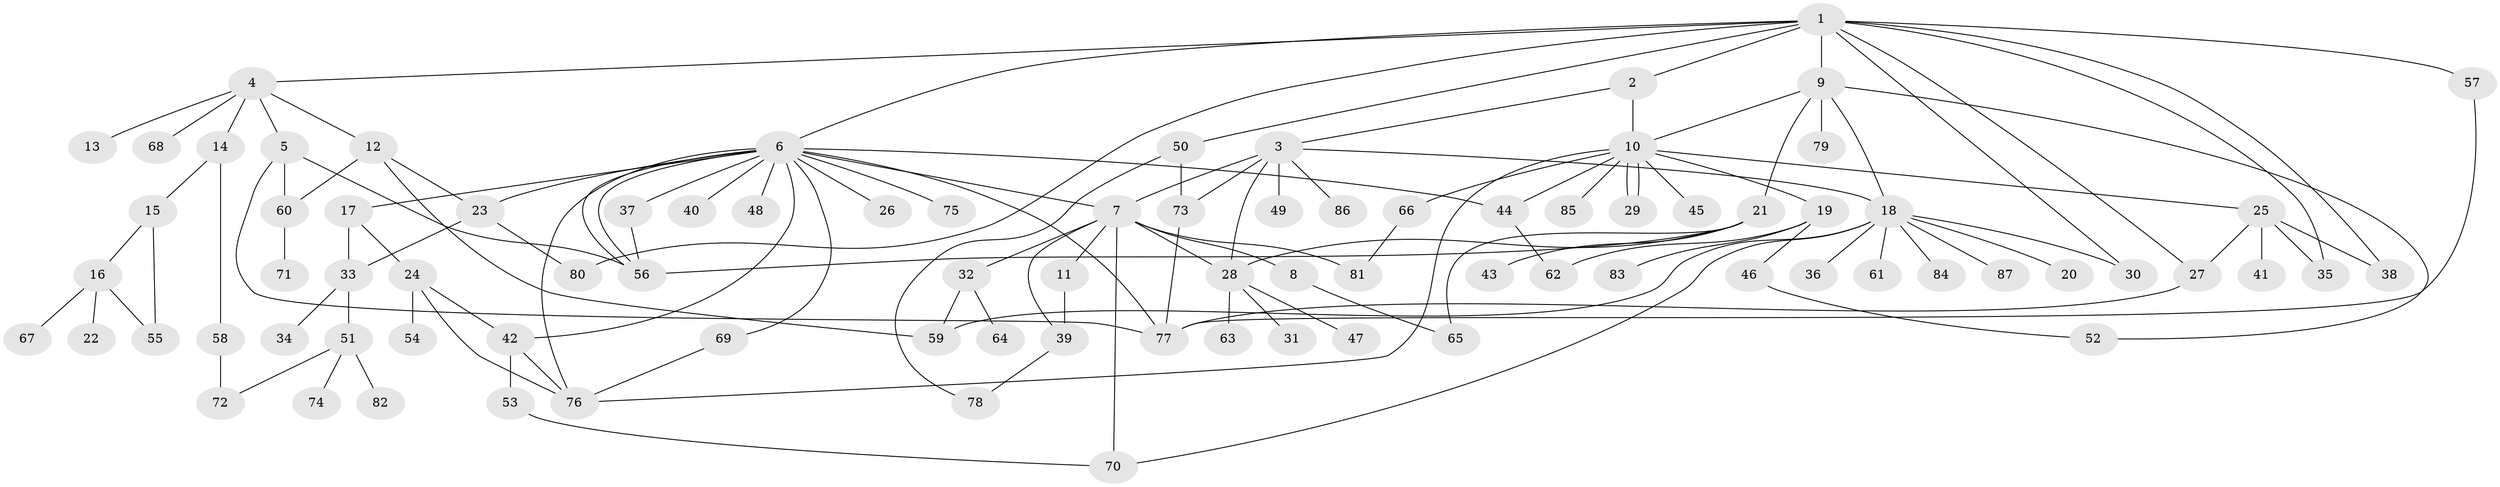 // coarse degree distribution, {15: 0.01639344262295082, 3: 0.16393442622950818, 6: 0.03278688524590164, 5: 0.08196721311475409, 4: 0.09836065573770492, 12: 0.03278688524590164, 9: 0.03278688524590164, 2: 0.18032786885245902, 1: 0.36065573770491804}
// Generated by graph-tools (version 1.1) at 2025/52/02/27/25 19:52:01]
// undirected, 87 vertices, 127 edges
graph export_dot {
graph [start="1"]
  node [color=gray90,style=filled];
  1;
  2;
  3;
  4;
  5;
  6;
  7;
  8;
  9;
  10;
  11;
  12;
  13;
  14;
  15;
  16;
  17;
  18;
  19;
  20;
  21;
  22;
  23;
  24;
  25;
  26;
  27;
  28;
  29;
  30;
  31;
  32;
  33;
  34;
  35;
  36;
  37;
  38;
  39;
  40;
  41;
  42;
  43;
  44;
  45;
  46;
  47;
  48;
  49;
  50;
  51;
  52;
  53;
  54;
  55;
  56;
  57;
  58;
  59;
  60;
  61;
  62;
  63;
  64;
  65;
  66;
  67;
  68;
  69;
  70;
  71;
  72;
  73;
  74;
  75;
  76;
  77;
  78;
  79;
  80;
  81;
  82;
  83;
  84;
  85;
  86;
  87;
  1 -- 2;
  1 -- 4;
  1 -- 6;
  1 -- 9;
  1 -- 27;
  1 -- 30;
  1 -- 35;
  1 -- 38;
  1 -- 50;
  1 -- 57;
  1 -- 80;
  2 -- 3;
  2 -- 10;
  3 -- 7;
  3 -- 18;
  3 -- 28;
  3 -- 49;
  3 -- 73;
  3 -- 86;
  4 -- 5;
  4 -- 12;
  4 -- 13;
  4 -- 14;
  4 -- 68;
  5 -- 56;
  5 -- 60;
  5 -- 77;
  6 -- 7;
  6 -- 17;
  6 -- 23;
  6 -- 26;
  6 -- 37;
  6 -- 40;
  6 -- 42;
  6 -- 44;
  6 -- 48;
  6 -- 56;
  6 -- 56;
  6 -- 69;
  6 -- 75;
  6 -- 76;
  6 -- 77;
  7 -- 8;
  7 -- 11;
  7 -- 28;
  7 -- 32;
  7 -- 39;
  7 -- 70;
  7 -- 81;
  8 -- 65;
  9 -- 10;
  9 -- 18;
  9 -- 21;
  9 -- 52;
  9 -- 79;
  10 -- 19;
  10 -- 25;
  10 -- 29;
  10 -- 29;
  10 -- 44;
  10 -- 45;
  10 -- 66;
  10 -- 76;
  10 -- 85;
  11 -- 39;
  12 -- 23;
  12 -- 59;
  12 -- 60;
  14 -- 15;
  14 -- 58;
  15 -- 16;
  15 -- 55;
  16 -- 22;
  16 -- 55;
  16 -- 67;
  17 -- 24;
  17 -- 33;
  18 -- 20;
  18 -- 30;
  18 -- 36;
  18 -- 59;
  18 -- 61;
  18 -- 70;
  18 -- 84;
  18 -- 87;
  19 -- 46;
  19 -- 62;
  19 -- 83;
  21 -- 28;
  21 -- 43;
  21 -- 56;
  21 -- 65;
  23 -- 33;
  23 -- 80;
  24 -- 42;
  24 -- 54;
  24 -- 76;
  25 -- 27;
  25 -- 35;
  25 -- 38;
  25 -- 41;
  27 -- 77;
  28 -- 31;
  28 -- 47;
  28 -- 63;
  32 -- 59;
  32 -- 64;
  33 -- 34;
  33 -- 51;
  37 -- 56;
  39 -- 78;
  42 -- 53;
  42 -- 76;
  44 -- 62;
  46 -- 52;
  50 -- 73;
  50 -- 78;
  51 -- 72;
  51 -- 74;
  51 -- 82;
  53 -- 70;
  57 -- 77;
  58 -- 72;
  60 -- 71;
  66 -- 81;
  69 -- 76;
  73 -- 77;
}
